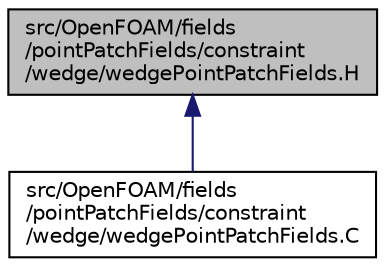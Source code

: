 digraph "src/OpenFOAM/fields/pointPatchFields/constraint/wedge/wedgePointPatchFields.H"
{
  bgcolor="transparent";
  edge [fontname="Helvetica",fontsize="10",labelfontname="Helvetica",labelfontsize="10"];
  node [fontname="Helvetica",fontsize="10",shape=record];
  Node1 [label="src/OpenFOAM/fields\l/pointPatchFields/constraint\l/wedge/wedgePointPatchFields.H",height=0.2,width=0.4,color="black", fillcolor="grey75", style="filled", fontcolor="black"];
  Node1 -> Node2 [dir="back",color="midnightblue",fontsize="10",style="solid",fontname="Helvetica"];
  Node2 [label="src/OpenFOAM/fields\l/pointPatchFields/constraint\l/wedge/wedgePointPatchFields.C",height=0.2,width=0.4,color="black",URL="$a08130.html"];
}
